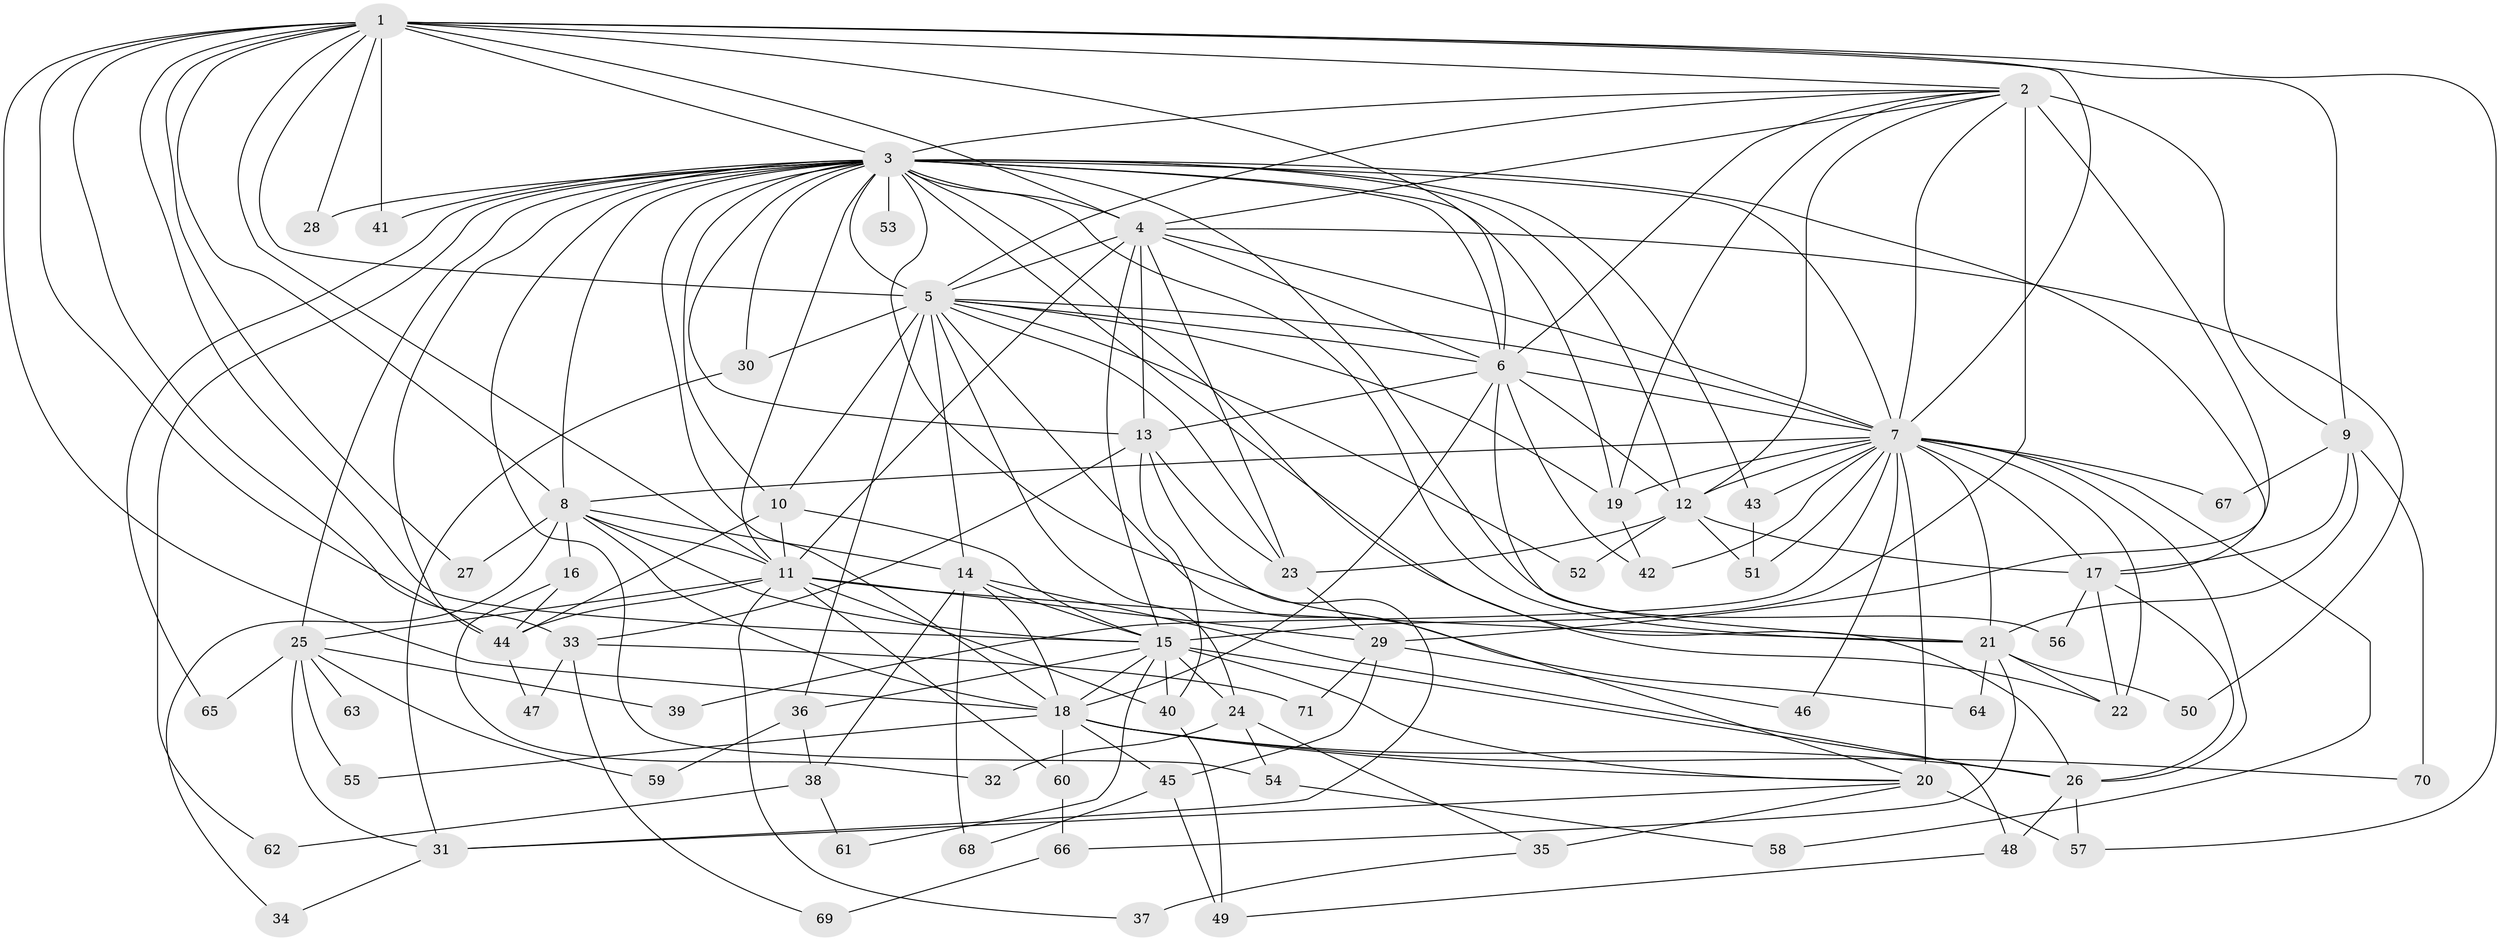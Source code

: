 // original degree distribution, {23: 0.014084507042253521, 25: 0.007042253521126761, 31: 0.007042253521126761, 12: 0.007042253521126761, 20: 0.007042253521126761, 21: 0.02112676056338028, 19: 0.007042253521126761, 13: 0.007042253521126761, 3: 0.22535211267605634, 5: 0.07042253521126761, 4: 0.08450704225352113, 7: 0.02112676056338028, 2: 0.4859154929577465, 8: 0.007042253521126761, 6: 0.02112676056338028, 10: 0.007042253521126761}
// Generated by graph-tools (version 1.1) at 2025/34/03/09/25 02:34:42]
// undirected, 71 vertices, 188 edges
graph export_dot {
graph [start="1"]
  node [color=gray90,style=filled];
  1;
  2;
  3;
  4;
  5;
  6;
  7;
  8;
  9;
  10;
  11;
  12;
  13;
  14;
  15;
  16;
  17;
  18;
  19;
  20;
  21;
  22;
  23;
  24;
  25;
  26;
  27;
  28;
  29;
  30;
  31;
  32;
  33;
  34;
  35;
  36;
  37;
  38;
  39;
  40;
  41;
  42;
  43;
  44;
  45;
  46;
  47;
  48;
  49;
  50;
  51;
  52;
  53;
  54;
  55;
  56;
  57;
  58;
  59;
  60;
  61;
  62;
  63;
  64;
  65;
  66;
  67;
  68;
  69;
  70;
  71;
  1 -- 2 [weight=1.0];
  1 -- 3 [weight=2.0];
  1 -- 4 [weight=2.0];
  1 -- 5 [weight=2.0];
  1 -- 6 [weight=2.0];
  1 -- 7 [weight=2.0];
  1 -- 8 [weight=1.0];
  1 -- 9 [weight=1.0];
  1 -- 11 [weight=1.0];
  1 -- 15 [weight=2.0];
  1 -- 18 [weight=1.0];
  1 -- 27 [weight=1.0];
  1 -- 28 [weight=1.0];
  1 -- 33 [weight=1.0];
  1 -- 41 [weight=1.0];
  1 -- 44 [weight=1.0];
  1 -- 57 [weight=1.0];
  2 -- 3 [weight=2.0];
  2 -- 4 [weight=2.0];
  2 -- 5 [weight=1.0];
  2 -- 6 [weight=2.0];
  2 -- 7 [weight=2.0];
  2 -- 9 [weight=1.0];
  2 -- 12 [weight=1.0];
  2 -- 15 [weight=11.0];
  2 -- 19 [weight=1.0];
  2 -- 29 [weight=1.0];
  3 -- 4 [weight=4.0];
  3 -- 5 [weight=2.0];
  3 -- 6 [weight=2.0];
  3 -- 7 [weight=4.0];
  3 -- 8 [weight=2.0];
  3 -- 10 [weight=1.0];
  3 -- 11 [weight=3.0];
  3 -- 12 [weight=1.0];
  3 -- 13 [weight=2.0];
  3 -- 17 [weight=1.0];
  3 -- 18 [weight=1.0];
  3 -- 19 [weight=1.0];
  3 -- 21 [weight=1.0];
  3 -- 22 [weight=1.0];
  3 -- 25 [weight=2.0];
  3 -- 26 [weight=1.0];
  3 -- 28 [weight=1.0];
  3 -- 30 [weight=1.0];
  3 -- 41 [weight=1.0];
  3 -- 43 [weight=1.0];
  3 -- 44 [weight=1.0];
  3 -- 53 [weight=1.0];
  3 -- 54 [weight=1.0];
  3 -- 56 [weight=1.0];
  3 -- 62 [weight=1.0];
  3 -- 64 [weight=2.0];
  3 -- 65 [weight=1.0];
  4 -- 5 [weight=2.0];
  4 -- 6 [weight=2.0];
  4 -- 7 [weight=4.0];
  4 -- 11 [weight=8.0];
  4 -- 13 [weight=1.0];
  4 -- 15 [weight=2.0];
  4 -- 23 [weight=1.0];
  4 -- 50 [weight=1.0];
  5 -- 6 [weight=2.0];
  5 -- 7 [weight=3.0];
  5 -- 10 [weight=1.0];
  5 -- 14 [weight=1.0];
  5 -- 19 [weight=1.0];
  5 -- 20 [weight=1.0];
  5 -- 23 [weight=1.0];
  5 -- 24 [weight=1.0];
  5 -- 30 [weight=1.0];
  5 -- 36 [weight=1.0];
  5 -- 52 [weight=1.0];
  6 -- 7 [weight=3.0];
  6 -- 12 [weight=1.0];
  6 -- 13 [weight=1.0];
  6 -- 18 [weight=5.0];
  6 -- 21 [weight=1.0];
  6 -- 42 [weight=1.0];
  7 -- 8 [weight=1.0];
  7 -- 12 [weight=1.0];
  7 -- 17 [weight=1.0];
  7 -- 19 [weight=1.0];
  7 -- 20 [weight=7.0];
  7 -- 21 [weight=1.0];
  7 -- 22 [weight=1.0];
  7 -- 26 [weight=2.0];
  7 -- 39 [weight=1.0];
  7 -- 42 [weight=1.0];
  7 -- 43 [weight=1.0];
  7 -- 46 [weight=1.0];
  7 -- 51 [weight=1.0];
  7 -- 58 [weight=1.0];
  7 -- 67 [weight=1.0];
  8 -- 11 [weight=1.0];
  8 -- 14 [weight=1.0];
  8 -- 15 [weight=3.0];
  8 -- 16 [weight=1.0];
  8 -- 18 [weight=1.0];
  8 -- 27 [weight=1.0];
  8 -- 34 [weight=1.0];
  9 -- 17 [weight=1.0];
  9 -- 21 [weight=1.0];
  9 -- 67 [weight=1.0];
  9 -- 70 [weight=1.0];
  10 -- 11 [weight=1.0];
  10 -- 15 [weight=1.0];
  10 -- 44 [weight=1.0];
  11 -- 21 [weight=2.0];
  11 -- 25 [weight=1.0];
  11 -- 29 [weight=2.0];
  11 -- 37 [weight=1.0];
  11 -- 40 [weight=1.0];
  11 -- 44 [weight=1.0];
  11 -- 60 [weight=1.0];
  12 -- 17 [weight=1.0];
  12 -- 23 [weight=1.0];
  12 -- 51 [weight=1.0];
  12 -- 52 [weight=1.0];
  13 -- 23 [weight=1.0];
  13 -- 31 [weight=1.0];
  13 -- 33 [weight=1.0];
  13 -- 40 [weight=1.0];
  14 -- 15 [weight=1.0];
  14 -- 18 [weight=1.0];
  14 -- 38 [weight=1.0];
  14 -- 48 [weight=1.0];
  14 -- 68 [weight=1.0];
  15 -- 18 [weight=1.0];
  15 -- 20 [weight=1.0];
  15 -- 24 [weight=1.0];
  15 -- 26 [weight=1.0];
  15 -- 36 [weight=1.0];
  15 -- 40 [weight=1.0];
  15 -- 61 [weight=1.0];
  16 -- 32 [weight=1.0];
  16 -- 44 [weight=1.0];
  17 -- 22 [weight=1.0];
  17 -- 26 [weight=1.0];
  17 -- 56 [weight=1.0];
  18 -- 20 [weight=1.0];
  18 -- 26 [weight=1.0];
  18 -- 45 [weight=1.0];
  18 -- 55 [weight=1.0];
  18 -- 60 [weight=1.0];
  18 -- 70 [weight=1.0];
  19 -- 42 [weight=1.0];
  20 -- 31 [weight=1.0];
  20 -- 35 [weight=1.0];
  20 -- 57 [weight=1.0];
  21 -- 22 [weight=1.0];
  21 -- 50 [weight=1.0];
  21 -- 64 [weight=2.0];
  21 -- 66 [weight=1.0];
  23 -- 29 [weight=1.0];
  24 -- 32 [weight=1.0];
  24 -- 35 [weight=1.0];
  24 -- 54 [weight=1.0];
  25 -- 31 [weight=1.0];
  25 -- 39 [weight=1.0];
  25 -- 55 [weight=1.0];
  25 -- 59 [weight=1.0];
  25 -- 63 [weight=1.0];
  25 -- 65 [weight=1.0];
  26 -- 48 [weight=1.0];
  26 -- 57 [weight=1.0];
  29 -- 45 [weight=1.0];
  29 -- 46 [weight=1.0];
  29 -- 71 [weight=1.0];
  30 -- 31 [weight=1.0];
  31 -- 34 [weight=1.0];
  33 -- 47 [weight=1.0];
  33 -- 69 [weight=1.0];
  33 -- 71 [weight=1.0];
  35 -- 37 [weight=1.0];
  36 -- 38 [weight=1.0];
  36 -- 59 [weight=1.0];
  38 -- 61 [weight=1.0];
  38 -- 62 [weight=1.0];
  40 -- 49 [weight=1.0];
  43 -- 51 [weight=1.0];
  44 -- 47 [weight=1.0];
  45 -- 49 [weight=1.0];
  45 -- 68 [weight=1.0];
  48 -- 49 [weight=1.0];
  54 -- 58 [weight=1.0];
  60 -- 66 [weight=1.0];
  66 -- 69 [weight=1.0];
}
